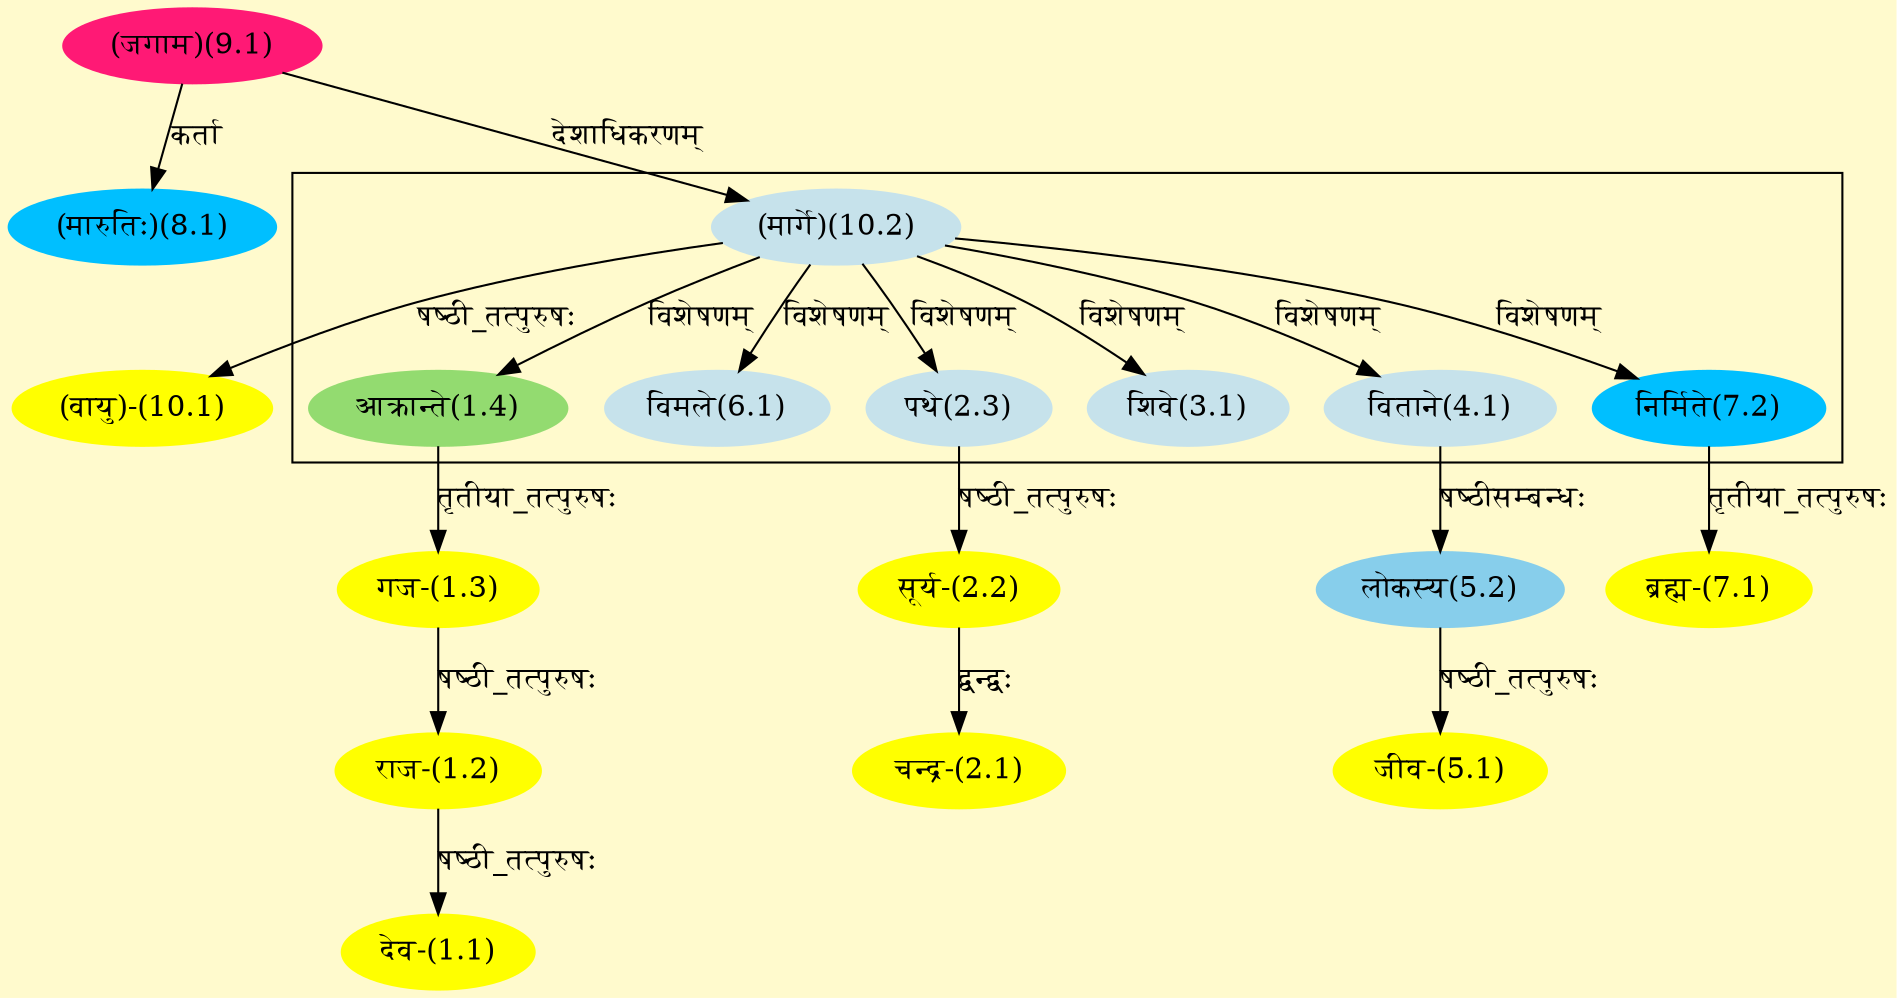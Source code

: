 digraph G{
rankdir=BT;
 compound=true;
 bgcolor="lemonchiffon1";

subgraph cluster_1{
Node1_4 [style=filled, color="#93DB70" label = "आक्रान्ते(1.4)"]
Node10_2 [style=filled, color="#C6E2EB" label = "(मार्गे)(10.2)"]
Node2_3 [style=filled, color="#C6E2EB" label = "पथे(2.3)"]
Node3_1 [style=filled, color="#C6E2EB" label = "शिवे(3.1)"]
Node4_1 [style=filled, color="#C6E2EB" label = "विताने(4.1)"]
Node6_1 [style=filled, color="#C6E2EB" label = "विमले(6.1)"]
Node7_2 [style=filled, color="#00BFFF" label = "निर्मिते(7.2)"]

}
Node1_1 [style=filled, color="#FFFF00" label = "देव-(1.1)"]
Node1_2 [style=filled, color="#FFFF00" label = "राज-(1.2)"]
Node1_3 [style=filled, color="#FFFF00" label = "गज-(1.3)"]
Node1_4 [style=filled, color="#93DB70" label = "आक्रान्ते(1.4)"]
Node2_1 [style=filled, color="#FFFF00" label = "चन्द्र-(2.1)"]
Node2_2 [style=filled, color="#FFFF00" label = "सूर्य-(2.2)"]
Node2_3 [style=filled, color="#C6E2EB" label = "पथे(2.3)"]
Node5_1 [style=filled, color="#FFFF00" label = "जीव-(5.1)"]
Node5_2 [style=filled, color="#87CEEB" label = "लोकस्य(5.2)"]
Node4_1 [style=filled, color="#C6E2EB" label = "विताने(4.1)"]
Node7_1 [style=filled, color="#FFFF00" label = "ब्रह्म-(7.1)"]
Node7_2 [style=filled, color="#00BFFF" label = "निर्मिते(7.2)"]
Node8_1 [style=filled, color="#00BFFF" label = "(मारुतिः)(8.1)"]
Node9_1 [style=filled, color="#FF1975" label = "(जगाम)(9.1)"]
Node [style=filled, color="" label = "()"]
Node10_1 [style=filled, color="#FFFF00" label = "(वायु)-(10.1)"]
Node10_2 [style=filled, color="#C6E2EB" label = "(मार्गे)(10.2)"]
/* Start of Relations section */

Node1_1 -> Node1_2 [  label="षष्ठी_तत्पुरुषः"  dir="back" ]
Node1_2 -> Node1_3 [  label="षष्ठी_तत्पुरुषः"  dir="back" ]
Node1_3 -> Node1_4 [  label="तृतीया_तत्पुरुषः"  dir="back" ]
Node1_4 -> Node10_2 [  label="विशेषणम्"  dir="back" ]
Node2_1 -> Node2_2 [  label="द्वन्द्वः"  dir="back" ]
Node2_2 -> Node2_3 [  label="षष्ठी_तत्पुरुषः"  dir="back" ]
Node2_3 -> Node10_2 [  label="विशेषणम्"  dir="back" ]
Node3_1 -> Node10_2 [  label="विशेषणम्"  dir="back" ]
Node4_1 -> Node10_2 [  label="विशेषणम्"  dir="back" ]
Node5_1 -> Node5_2 [  label="षष्ठी_तत्पुरुषः"  dir="back" ]
Node5_2 -> Node4_1 [  label="षष्ठीसम्बन्धः"  dir="back" ]
Node6_1 -> Node10_2 [  label="विशेषणम्"  dir="back" ]
Node7_1 -> Node7_2 [  label="तृतीया_तत्पुरुषः"  dir="back" ]
Node7_2 -> Node10_2 [  label="विशेषणम्"  dir="back" ]
Node8_1 -> Node9_1 [  label="कर्ता"  dir="back" ]
Node10_1 -> Node10_2 [  label="षष्ठी_तत्पुरुषः"  dir="back" ]
Node10_2 -> Node9_1 [  label="देशाधिकरणम्"  dir="back" ]
}
